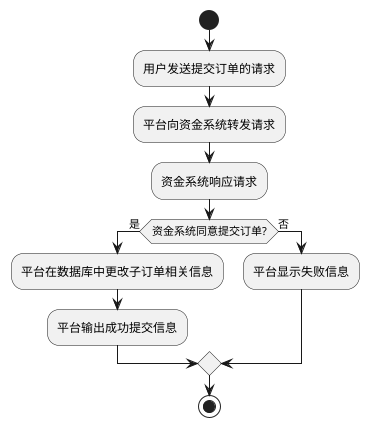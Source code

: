 @startuml

start
:用户发送提交订单的请求;
:平台向资金系统转发请求;
:资金系统响应请求;


if (资金系统同意提交订单?) then (是)
  :平台在数据库中更改子订单相关信息;
  :平台输出成功提交信息;
else (否)
  :平台显示失败信息;
endif

stop

@enduml